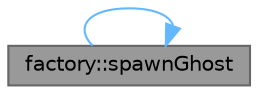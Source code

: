 digraph "factory::spawnGhost"
{
 // LATEX_PDF_SIZE
  bgcolor="transparent";
  edge [fontname=Helvetica,fontsize=10,labelfontname=Helvetica,labelfontsize=10];
  node [fontname=Helvetica,fontsize=10,shape=box,height=0.2,width=0.4];
  rankdir="LR";
  Node1 [id="Node000001",label="factory::spawnGhost",height=0.2,width=0.4,color="gray40", fillcolor="grey60", style="filled", fontcolor="black",tooltip="Spawns a ghost game object with its components."];
  Node1 -> Node1 [id="edge1_Node000001_Node000001",color="steelblue1",style="solid",tooltip=" "];
}
